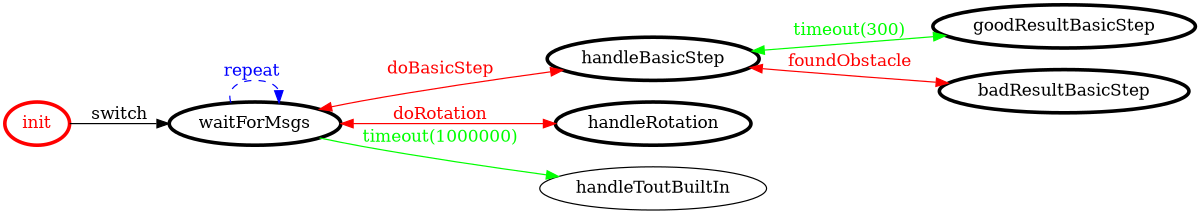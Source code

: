 /*
*
* A GraphViz DOT FSM description 
* Please use a GraphViz visualizer (like http://www.webgraphviz.com)
*  
*/

digraph finite_state_machine {
	rankdir=LR
	size="8,5"
	
	init [ color = red ][ fontcolor = red ][ penwidth = 3 ]
	waitForMsgs [ color = black ][ fontcolor = black ][ penwidth = 3 ]
	goodResultBasicStep [ color = black ][ fontcolor = black ][ penwidth = 3 ]
	badResultBasicStep [ color = black ][ fontcolor = black ][ penwidth = 3 ]
	handleBasicStep [ color = black ][ fontcolor = black ][ penwidth = 3 ]
	handleRotation [ color = black ][ fontcolor = black ][ penwidth = 3 ]
	
	init -> waitForMsgs [ label = "switch" ][ color = black ][ fontcolor = black ]
	waitForMsgs -> handleToutBuiltIn [ label = "timeout(1000000)" ][ color = green ][ fontcolor = green ]
	handleBasicStep -> goodResultBasicStep [ label = "timeout(300)" ][ color = green ][ fontcolor = green ][ dir = both ]
	waitForMsgs -> handleRotation [ label = "doRotation" ][ color = red ][ fontcolor = red ][ dir = both ]
	handleBasicStep -> badResultBasicStep [ label = "foundObstacle" ][ color = red ][ fontcolor = red ][ dir = both ]
	waitForMsgs -> handleBasicStep [ label = "doBasicStep" ][ color = red ][ fontcolor = red ][ dir = both ]
	waitForMsgs -> waitForMsgs [ label = "repeat "][ style = dashed ][ color = blue ][ fontcolor = blue ]
}
